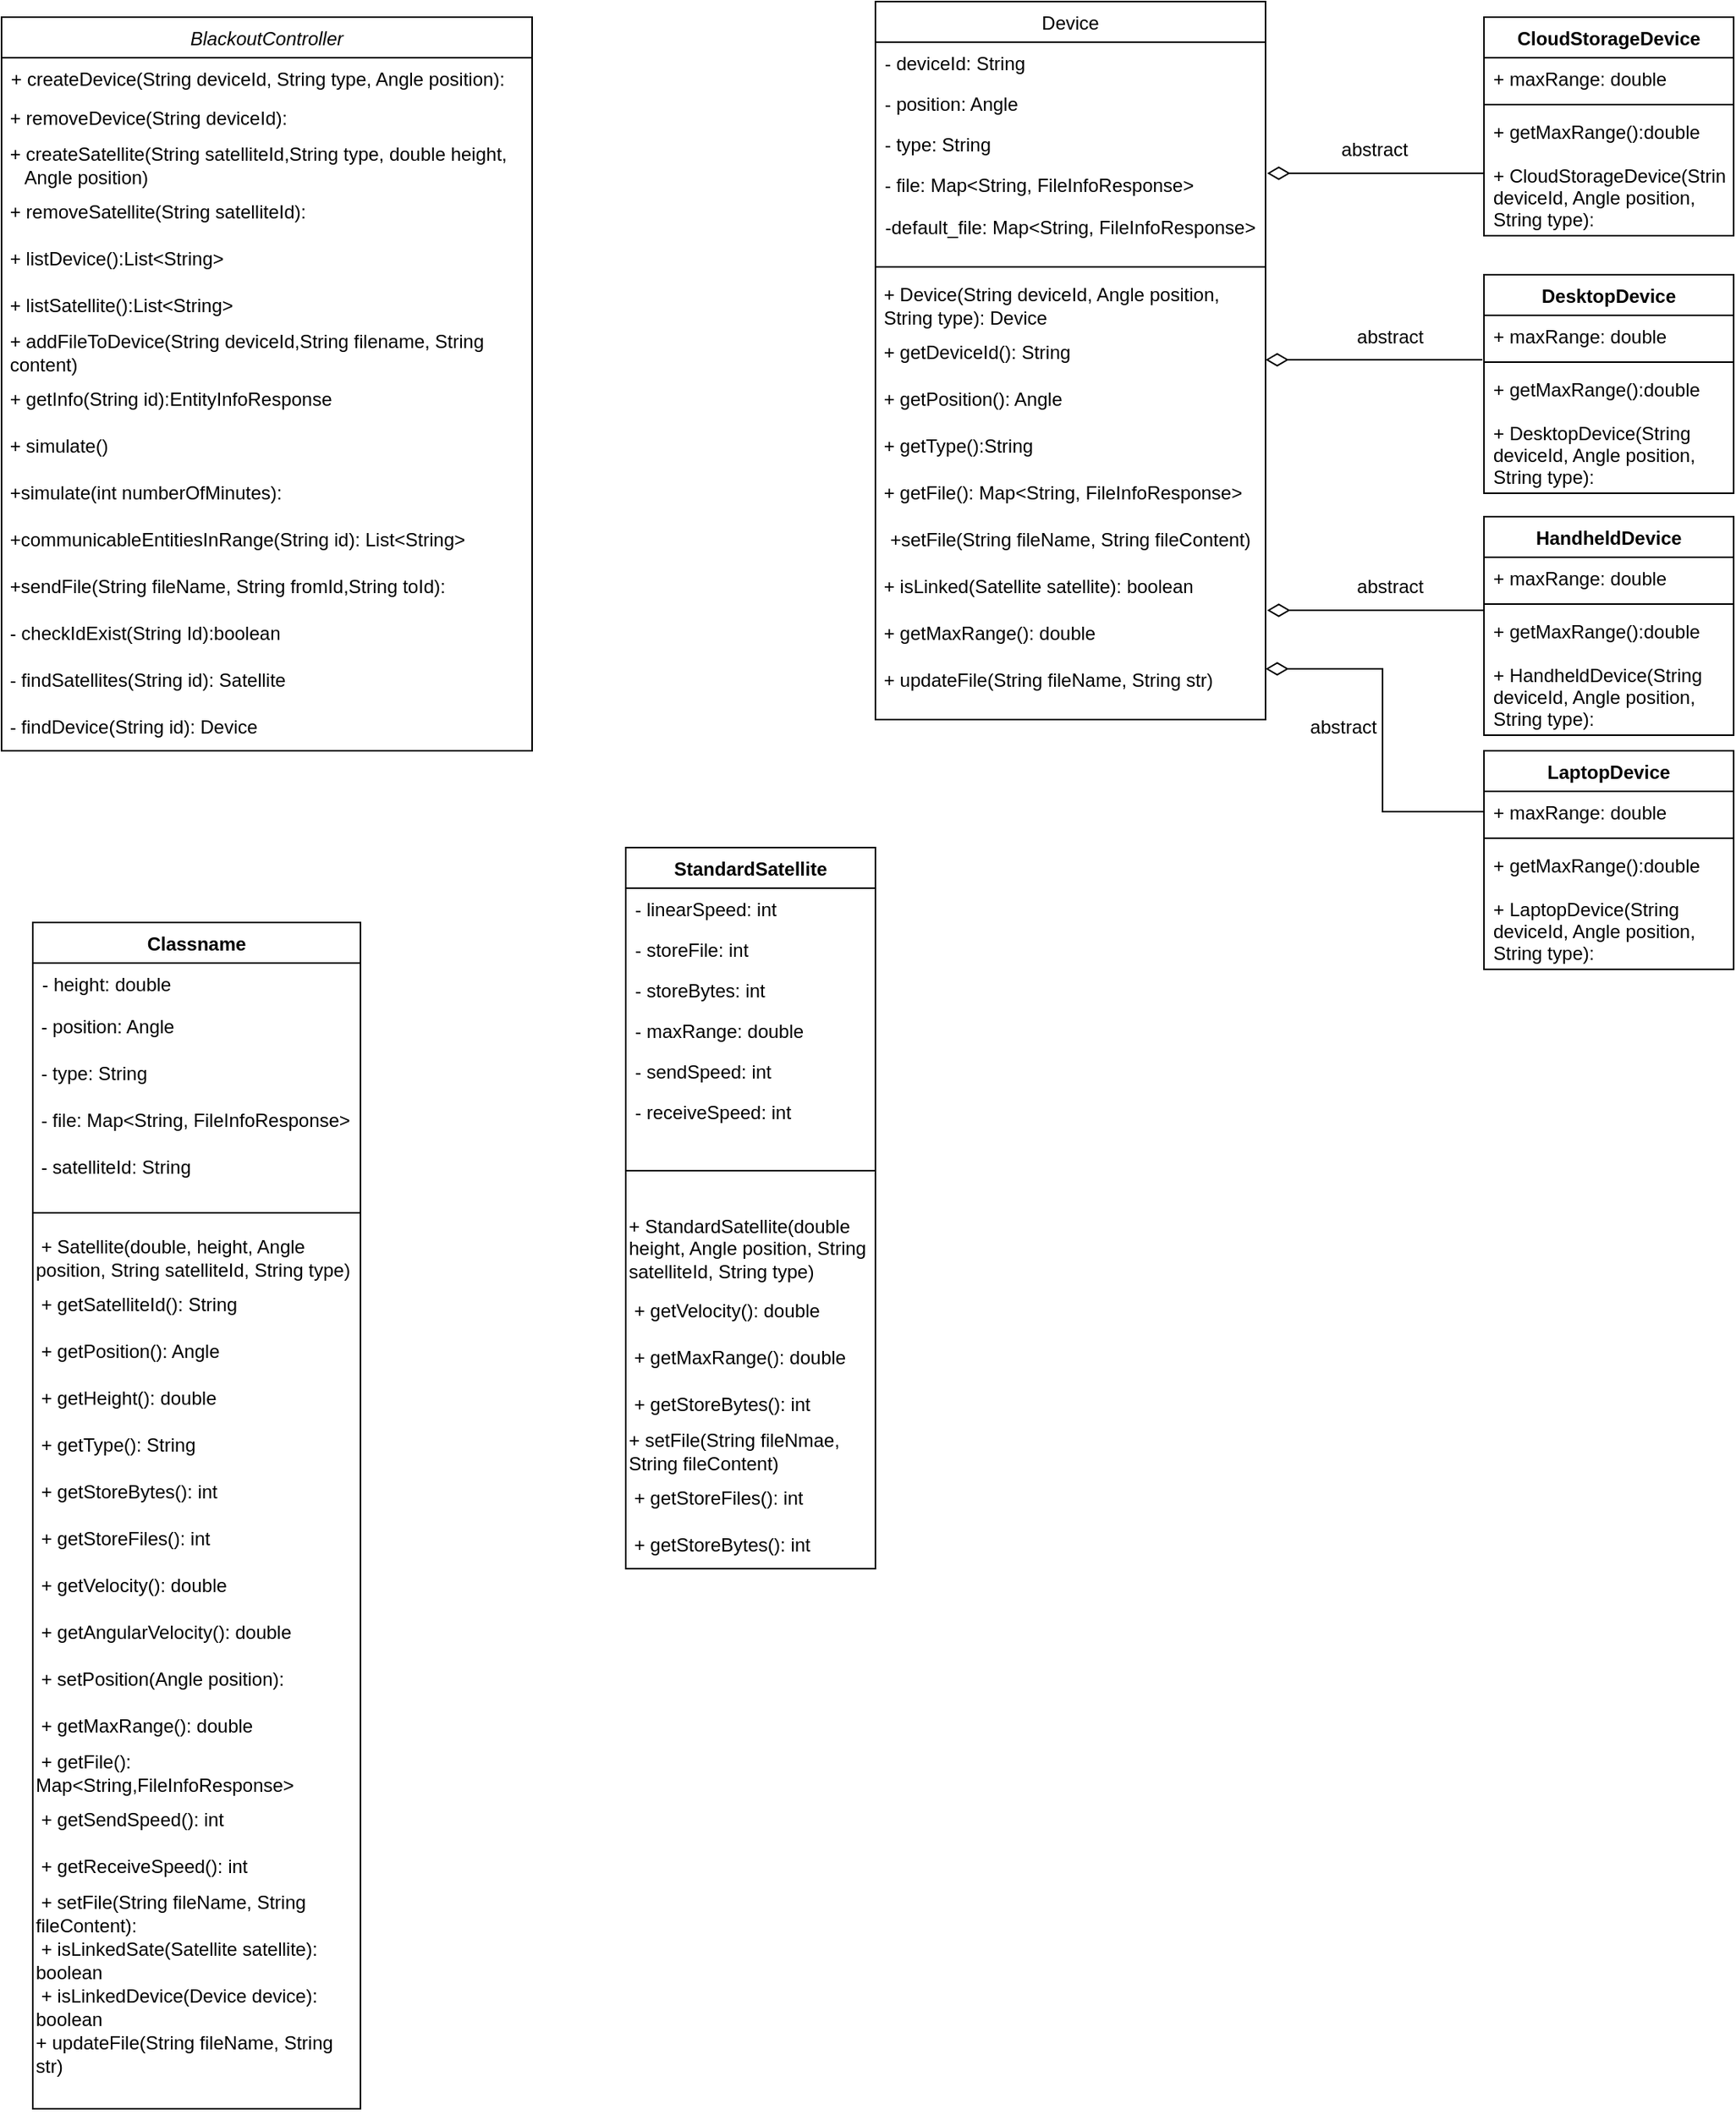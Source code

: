 <mxfile version="15.4.3" type="github">
  <diagram id="C5RBs43oDa-KdzZeNtuy" name="Page-1">
    <mxGraphModel dx="460" dy="792" grid="1" gridSize="10" guides="1" tooltips="1" connect="1" arrows="1" fold="1" page="1" pageScale="1" pageWidth="827" pageHeight="1169" math="0" shadow="0">
      <root>
        <mxCell id="WIyWlLk6GJQsqaUBKTNV-0" />
        <mxCell id="WIyWlLk6GJQsqaUBKTNV-1" parent="WIyWlLk6GJQsqaUBKTNV-0" />
        <mxCell id="zkfFHV4jXpPFQw0GAbJ--0" value="BlackoutController" style="swimlane;fontStyle=2;align=center;verticalAlign=top;childLayout=stackLayout;horizontal=1;startSize=26;horizontalStack=0;resizeParent=1;resizeLast=0;collapsible=1;marginBottom=0;rounded=0;shadow=0;strokeWidth=1;" parent="WIyWlLk6GJQsqaUBKTNV-1" vertex="1">
          <mxGeometry x="30" y="10" width="340" height="470" as="geometry">
            <mxRectangle x="230" y="140" width="160" height="26" as="alternateBounds" />
          </mxGeometry>
        </mxCell>
        <mxCell id="zkfFHV4jXpPFQw0GAbJ--2" value="+ createDevice(String deviceId, String type, Angle position):" style="text;align=left;verticalAlign=top;spacingLeft=4;spacingRight=4;overflow=hidden;rotatable=0;points=[[0,0.5],[1,0.5]];portConstraint=eastwest;rounded=0;shadow=0;html=0;" parent="zkfFHV4jXpPFQw0GAbJ--0" vertex="1">
          <mxGeometry y="26" width="340" height="24" as="geometry" />
        </mxCell>
        <mxCell id="e4m-j2ss9lmUibt1OsKQ-3" value="&amp;nbsp;+ removeDevice(String deviceId):" style="text;html=1;strokeColor=none;fillColor=none;align=left;verticalAlign=middle;whiteSpace=wrap;rounded=0;" vertex="1" parent="zkfFHV4jXpPFQw0GAbJ--0">
          <mxGeometry y="50" width="340" height="30" as="geometry" />
        </mxCell>
        <mxCell id="e4m-j2ss9lmUibt1OsKQ-4" value="&amp;nbsp;+ createSatellite(String satelliteId,String type, double height,&lt;br&gt;&amp;nbsp; &amp;nbsp; Angle position)" style="text;html=1;strokeColor=none;fillColor=none;align=left;verticalAlign=middle;whiteSpace=wrap;rounded=0;" vertex="1" parent="zkfFHV4jXpPFQw0GAbJ--0">
          <mxGeometry y="80" width="340" height="30" as="geometry" />
        </mxCell>
        <mxCell id="e4m-j2ss9lmUibt1OsKQ-5" value="&amp;nbsp;+ removeSatellite(String satelliteId):" style="text;html=1;strokeColor=none;fillColor=none;align=left;verticalAlign=middle;whiteSpace=wrap;rounded=0;" vertex="1" parent="zkfFHV4jXpPFQw0GAbJ--0">
          <mxGeometry y="110" width="340" height="30" as="geometry" />
        </mxCell>
        <mxCell id="e4m-j2ss9lmUibt1OsKQ-6" value="&amp;nbsp;+ listDevice():List&amp;lt;String&amp;gt;" style="text;html=1;strokeColor=none;fillColor=none;align=left;verticalAlign=middle;whiteSpace=wrap;rounded=0;" vertex="1" parent="zkfFHV4jXpPFQw0GAbJ--0">
          <mxGeometry y="140" width="340" height="30" as="geometry" />
        </mxCell>
        <mxCell id="e4m-j2ss9lmUibt1OsKQ-7" value="&amp;nbsp;+ listSatellite():List&amp;lt;String&amp;gt;" style="text;html=1;strokeColor=none;fillColor=none;align=left;verticalAlign=middle;whiteSpace=wrap;rounded=0;" vertex="1" parent="zkfFHV4jXpPFQw0GAbJ--0">
          <mxGeometry y="170" width="340" height="30" as="geometry" />
        </mxCell>
        <mxCell id="e4m-j2ss9lmUibt1OsKQ-8" value="&amp;nbsp;+ addFileToDevice(String deviceId,String filename, String&amp;nbsp; &amp;nbsp; &amp;nbsp; &amp;nbsp; &amp;nbsp;content)" style="text;html=1;strokeColor=none;fillColor=none;align=left;verticalAlign=middle;whiteSpace=wrap;rounded=0;" vertex="1" parent="zkfFHV4jXpPFQw0GAbJ--0">
          <mxGeometry y="200" width="340" height="30" as="geometry" />
        </mxCell>
        <mxCell id="e4m-j2ss9lmUibt1OsKQ-9" value="&amp;nbsp;+ getInfo(String id):EntityInfoResponse" style="text;html=1;strokeColor=none;fillColor=none;align=left;verticalAlign=middle;whiteSpace=wrap;rounded=0;" vertex="1" parent="zkfFHV4jXpPFQw0GAbJ--0">
          <mxGeometry y="230" width="340" height="30" as="geometry" />
        </mxCell>
        <mxCell id="e4m-j2ss9lmUibt1OsKQ-10" value="&amp;nbsp;+ simulate()" style="text;html=1;strokeColor=none;fillColor=none;align=left;verticalAlign=middle;whiteSpace=wrap;rounded=0;" vertex="1" parent="zkfFHV4jXpPFQw0GAbJ--0">
          <mxGeometry y="260" width="340" height="30" as="geometry" />
        </mxCell>
        <mxCell id="e4m-j2ss9lmUibt1OsKQ-11" value="&amp;nbsp;+simulate(int numberOfMinutes):" style="text;html=1;strokeColor=none;fillColor=none;align=left;verticalAlign=middle;whiteSpace=wrap;rounded=0;" vertex="1" parent="zkfFHV4jXpPFQw0GAbJ--0">
          <mxGeometry y="290" width="340" height="30" as="geometry" />
        </mxCell>
        <mxCell id="e4m-j2ss9lmUibt1OsKQ-12" value="&amp;nbsp;+communicableEntitiesInRange(String id): List&amp;lt;String&amp;gt;" style="text;html=1;strokeColor=none;fillColor=none;align=left;verticalAlign=middle;whiteSpace=wrap;rounded=0;" vertex="1" parent="zkfFHV4jXpPFQw0GAbJ--0">
          <mxGeometry y="320" width="340" height="30" as="geometry" />
        </mxCell>
        <mxCell id="e4m-j2ss9lmUibt1OsKQ-13" value="&amp;nbsp;+sendFile(String fileName, String fromId,String toId):" style="text;html=1;strokeColor=none;fillColor=none;align=left;verticalAlign=middle;whiteSpace=wrap;rounded=0;" vertex="1" parent="zkfFHV4jXpPFQw0GAbJ--0">
          <mxGeometry y="350" width="340" height="30" as="geometry" />
        </mxCell>
        <mxCell id="e4m-j2ss9lmUibt1OsKQ-14" value="&amp;nbsp;-&amp;nbsp;checkIdExist(String Id):boolean" style="text;html=1;strokeColor=none;fillColor=none;align=left;verticalAlign=middle;whiteSpace=wrap;rounded=0;" vertex="1" parent="zkfFHV4jXpPFQw0GAbJ--0">
          <mxGeometry y="380" width="340" height="30" as="geometry" />
        </mxCell>
        <mxCell id="e4m-j2ss9lmUibt1OsKQ-15" value="&amp;nbsp;- findSatellites(String id): Satellite" style="text;html=1;strokeColor=none;fillColor=none;align=left;verticalAlign=middle;whiteSpace=wrap;rounded=0;" vertex="1" parent="zkfFHV4jXpPFQw0GAbJ--0">
          <mxGeometry y="410" width="340" height="30" as="geometry" />
        </mxCell>
        <mxCell id="e4m-j2ss9lmUibt1OsKQ-16" value="&amp;nbsp;- findDevice(String id): Device" style="text;html=1;strokeColor=none;fillColor=none;align=left;verticalAlign=middle;whiteSpace=wrap;rounded=0;" vertex="1" parent="zkfFHV4jXpPFQw0GAbJ--0">
          <mxGeometry y="440" width="340" height="30" as="geometry" />
        </mxCell>
        <mxCell id="zkfFHV4jXpPFQw0GAbJ--17" value="Device" style="swimlane;fontStyle=0;align=center;verticalAlign=top;childLayout=stackLayout;horizontal=1;startSize=26;horizontalStack=0;resizeParent=1;resizeLast=0;collapsible=1;marginBottom=0;rounded=0;shadow=0;strokeWidth=1;" parent="WIyWlLk6GJQsqaUBKTNV-1" vertex="1">
          <mxGeometry x="590" width="250" height="460" as="geometry">
            <mxRectangle x="550" y="140" width="160" height="26" as="alternateBounds" />
          </mxGeometry>
        </mxCell>
        <mxCell id="zkfFHV4jXpPFQw0GAbJ--18" value="- deviceId: String" style="text;align=left;verticalAlign=top;spacingLeft=4;spacingRight=4;overflow=hidden;rotatable=0;points=[[0,0.5],[1,0.5]];portConstraint=eastwest;" parent="zkfFHV4jXpPFQw0GAbJ--17" vertex="1">
          <mxGeometry y="26" width="250" height="26" as="geometry" />
        </mxCell>
        <mxCell id="zkfFHV4jXpPFQw0GAbJ--19" value="- position: Angle" style="text;align=left;verticalAlign=top;spacingLeft=4;spacingRight=4;overflow=hidden;rotatable=0;points=[[0,0.5],[1,0.5]];portConstraint=eastwest;rounded=0;shadow=0;html=0;" parent="zkfFHV4jXpPFQw0GAbJ--17" vertex="1">
          <mxGeometry y="52" width="250" height="26" as="geometry" />
        </mxCell>
        <mxCell id="zkfFHV4jXpPFQw0GAbJ--21" value="- type: String" style="text;align=left;verticalAlign=top;spacingLeft=4;spacingRight=4;overflow=hidden;rotatable=0;points=[[0,0.5],[1,0.5]];portConstraint=eastwest;rounded=0;shadow=0;html=0;" parent="zkfFHV4jXpPFQw0GAbJ--17" vertex="1">
          <mxGeometry y="78" width="250" height="26" as="geometry" />
        </mxCell>
        <mxCell id="zkfFHV4jXpPFQw0GAbJ--22" value="- file: Map&lt;String, FileInfoResponse&gt;" style="text;align=left;verticalAlign=top;spacingLeft=4;spacingRight=4;overflow=hidden;rotatable=0;points=[[0,0.5],[1,0.5]];portConstraint=eastwest;rounded=0;shadow=0;html=0;" parent="zkfFHV4jXpPFQw0GAbJ--17" vertex="1">
          <mxGeometry y="104" width="250" height="26" as="geometry" />
        </mxCell>
        <mxCell id="e4m-j2ss9lmUibt1OsKQ-17" value="-default_file: Map&amp;lt;String, FileInfoResponse&amp;gt;" style="text;html=1;strokeColor=none;fillColor=none;align=center;verticalAlign=middle;whiteSpace=wrap;rounded=0;" vertex="1" parent="zkfFHV4jXpPFQw0GAbJ--17">
          <mxGeometry y="130" width="250" height="30" as="geometry" />
        </mxCell>
        <mxCell id="zkfFHV4jXpPFQw0GAbJ--23" value="" style="line;html=1;strokeWidth=1;align=left;verticalAlign=middle;spacingTop=-1;spacingLeft=3;spacingRight=3;rotatable=0;labelPosition=right;points=[];portConstraint=eastwest;" parent="zkfFHV4jXpPFQw0GAbJ--17" vertex="1">
          <mxGeometry y="160" width="250" height="20" as="geometry" />
        </mxCell>
        <mxCell id="e4m-j2ss9lmUibt1OsKQ-18" value="&amp;nbsp;+ Device(String deviceId, Angle position,&amp;nbsp; &amp;nbsp;String type): Device" style="text;html=1;strokeColor=none;fillColor=none;align=left;verticalAlign=middle;whiteSpace=wrap;rounded=0;" vertex="1" parent="zkfFHV4jXpPFQw0GAbJ--17">
          <mxGeometry y="180" width="250" height="30" as="geometry" />
        </mxCell>
        <mxCell id="e4m-j2ss9lmUibt1OsKQ-19" value="&amp;nbsp;+ getDeviceId(): String" style="text;html=1;strokeColor=none;fillColor=none;align=left;verticalAlign=middle;whiteSpace=wrap;rounded=0;" vertex="1" parent="zkfFHV4jXpPFQw0GAbJ--17">
          <mxGeometry y="210" width="250" height="30" as="geometry" />
        </mxCell>
        <mxCell id="e4m-j2ss9lmUibt1OsKQ-20" value="&amp;nbsp;+ getPosition(): Angle" style="text;html=1;strokeColor=none;fillColor=none;align=left;verticalAlign=middle;whiteSpace=wrap;rounded=0;" vertex="1" parent="zkfFHV4jXpPFQw0GAbJ--17">
          <mxGeometry y="240" width="250" height="30" as="geometry" />
        </mxCell>
        <mxCell id="e4m-j2ss9lmUibt1OsKQ-21" value="&amp;nbsp;+ getType():String" style="text;html=1;strokeColor=none;fillColor=none;align=left;verticalAlign=middle;whiteSpace=wrap;rounded=0;" vertex="1" parent="zkfFHV4jXpPFQw0GAbJ--17">
          <mxGeometry y="270" width="250" height="30" as="geometry" />
        </mxCell>
        <mxCell id="e4m-j2ss9lmUibt1OsKQ-22" value="&amp;nbsp;+ getFile(): Map&amp;lt;String, FileInfoResponse&amp;gt;" style="text;html=1;strokeColor=none;fillColor=none;align=left;verticalAlign=middle;whiteSpace=wrap;rounded=0;" vertex="1" parent="zkfFHV4jXpPFQw0GAbJ--17">
          <mxGeometry y="300" width="250" height="30" as="geometry" />
        </mxCell>
        <mxCell id="e4m-j2ss9lmUibt1OsKQ-23" value="+setFile(String fileName, String fileContent)" style="text;html=1;strokeColor=none;fillColor=none;align=center;verticalAlign=middle;whiteSpace=wrap;rounded=0;" vertex="1" parent="zkfFHV4jXpPFQw0GAbJ--17">
          <mxGeometry y="330" width="250" height="30" as="geometry" />
        </mxCell>
        <mxCell id="e4m-j2ss9lmUibt1OsKQ-24" value="&amp;nbsp;+ isLinked(Satellite satellite): boolean" style="text;html=1;strokeColor=none;fillColor=none;align=left;verticalAlign=middle;whiteSpace=wrap;rounded=0;" vertex="1" parent="zkfFHV4jXpPFQw0GAbJ--17">
          <mxGeometry y="360" width="250" height="30" as="geometry" />
        </mxCell>
        <mxCell id="e4m-j2ss9lmUibt1OsKQ-25" value="&amp;nbsp;+ getMaxRange(): double" style="text;html=1;strokeColor=none;fillColor=none;align=left;verticalAlign=middle;whiteSpace=wrap;rounded=0;" vertex="1" parent="zkfFHV4jXpPFQw0GAbJ--17">
          <mxGeometry y="390" width="250" height="30" as="geometry" />
        </mxCell>
        <mxCell id="e4m-j2ss9lmUibt1OsKQ-26" value="&amp;nbsp;+ updateFile(String fileName, String str)" style="text;html=1;strokeColor=none;fillColor=none;align=left;verticalAlign=middle;whiteSpace=wrap;rounded=0;" vertex="1" parent="zkfFHV4jXpPFQw0GAbJ--17">
          <mxGeometry y="420" width="250" height="30" as="geometry" />
        </mxCell>
        <mxCell id="e4m-j2ss9lmUibt1OsKQ-27" value="CloudStorageDevice" style="swimlane;fontStyle=1;align=center;verticalAlign=top;childLayout=stackLayout;horizontal=1;startSize=26;horizontalStack=0;resizeParent=1;resizeParentMax=0;resizeLast=0;collapsible=1;marginBottom=0;" vertex="1" parent="WIyWlLk6GJQsqaUBKTNV-1">
          <mxGeometry x="980" y="10" width="160" height="140" as="geometry" />
        </mxCell>
        <mxCell id="e4m-j2ss9lmUibt1OsKQ-28" value="+ maxRange: double" style="text;strokeColor=none;fillColor=none;align=left;verticalAlign=top;spacingLeft=4;spacingRight=4;overflow=hidden;rotatable=0;points=[[0,0.5],[1,0.5]];portConstraint=eastwest;" vertex="1" parent="e4m-j2ss9lmUibt1OsKQ-27">
          <mxGeometry y="26" width="160" height="26" as="geometry" />
        </mxCell>
        <mxCell id="e4m-j2ss9lmUibt1OsKQ-29" value="" style="line;strokeWidth=1;fillColor=none;align=left;verticalAlign=middle;spacingTop=-1;spacingLeft=3;spacingRight=3;rotatable=0;labelPosition=right;points=[];portConstraint=eastwest;" vertex="1" parent="e4m-j2ss9lmUibt1OsKQ-27">
          <mxGeometry y="52" width="160" height="8" as="geometry" />
        </mxCell>
        <mxCell id="e4m-j2ss9lmUibt1OsKQ-30" value="+ getMaxRange():double&#xa;&#xa;+ CloudStorageDevice(String &#xa;deviceId, Angle position, &#xa;String type): " style="text;strokeColor=none;fillColor=none;align=left;verticalAlign=top;spacingLeft=4;spacingRight=4;overflow=hidden;rotatable=0;points=[[0,0.5],[1,0.5]];portConstraint=eastwest;" vertex="1" parent="e4m-j2ss9lmUibt1OsKQ-27">
          <mxGeometry y="60" width="160" height="80" as="geometry" />
        </mxCell>
        <mxCell id="e4m-j2ss9lmUibt1OsKQ-31" value="DesktopDevice" style="swimlane;fontStyle=1;align=center;verticalAlign=top;childLayout=stackLayout;horizontal=1;startSize=26;horizontalStack=0;resizeParent=1;resizeParentMax=0;resizeLast=0;collapsible=1;marginBottom=0;" vertex="1" parent="WIyWlLk6GJQsqaUBKTNV-1">
          <mxGeometry x="980" y="175" width="160" height="140" as="geometry" />
        </mxCell>
        <mxCell id="e4m-j2ss9lmUibt1OsKQ-32" value="+ maxRange: double" style="text;strokeColor=none;fillColor=none;align=left;verticalAlign=top;spacingLeft=4;spacingRight=4;overflow=hidden;rotatable=0;points=[[0,0.5],[1,0.5]];portConstraint=eastwest;" vertex="1" parent="e4m-j2ss9lmUibt1OsKQ-31">
          <mxGeometry y="26" width="160" height="26" as="geometry" />
        </mxCell>
        <mxCell id="e4m-j2ss9lmUibt1OsKQ-33" value="" style="line;strokeWidth=1;fillColor=none;align=left;verticalAlign=middle;spacingTop=-1;spacingLeft=3;spacingRight=3;rotatable=0;labelPosition=right;points=[];portConstraint=eastwest;" vertex="1" parent="e4m-j2ss9lmUibt1OsKQ-31">
          <mxGeometry y="52" width="160" height="8" as="geometry" />
        </mxCell>
        <mxCell id="e4m-j2ss9lmUibt1OsKQ-34" value="+ getMaxRange():double&#xa;&#xa;+ DesktopDevice(String &#xa;deviceId, Angle position, &#xa;String type): " style="text;strokeColor=none;fillColor=none;align=left;verticalAlign=top;spacingLeft=4;spacingRight=4;overflow=hidden;rotatable=0;points=[[0,0.5],[1,0.5]];portConstraint=eastwest;" vertex="1" parent="e4m-j2ss9lmUibt1OsKQ-31">
          <mxGeometry y="60" width="160" height="80" as="geometry" />
        </mxCell>
        <mxCell id="e4m-j2ss9lmUibt1OsKQ-35" value="HandheldDevice" style="swimlane;fontStyle=1;align=center;verticalAlign=top;childLayout=stackLayout;horizontal=1;startSize=26;horizontalStack=0;resizeParent=1;resizeParentMax=0;resizeLast=0;collapsible=1;marginBottom=0;" vertex="1" parent="WIyWlLk6GJQsqaUBKTNV-1">
          <mxGeometry x="980" y="330" width="160" height="140" as="geometry" />
        </mxCell>
        <mxCell id="e4m-j2ss9lmUibt1OsKQ-36" value="+ maxRange: double" style="text;strokeColor=none;fillColor=none;align=left;verticalAlign=top;spacingLeft=4;spacingRight=4;overflow=hidden;rotatable=0;points=[[0,0.5],[1,0.5]];portConstraint=eastwest;" vertex="1" parent="e4m-j2ss9lmUibt1OsKQ-35">
          <mxGeometry y="26" width="160" height="26" as="geometry" />
        </mxCell>
        <mxCell id="e4m-j2ss9lmUibt1OsKQ-37" value="" style="line;strokeWidth=1;fillColor=none;align=left;verticalAlign=middle;spacingTop=-1;spacingLeft=3;spacingRight=3;rotatable=0;labelPosition=right;points=[];portConstraint=eastwest;" vertex="1" parent="e4m-j2ss9lmUibt1OsKQ-35">
          <mxGeometry y="52" width="160" height="8" as="geometry" />
        </mxCell>
        <mxCell id="e4m-j2ss9lmUibt1OsKQ-38" value="+ getMaxRange():double&#xa;&#xa;+ HandheldDevice(String &#xa;deviceId, Angle position, &#xa;String type): " style="text;strokeColor=none;fillColor=none;align=left;verticalAlign=top;spacingLeft=4;spacingRight=4;overflow=hidden;rotatable=0;points=[[0,0.5],[1,0.5]];portConstraint=eastwest;" vertex="1" parent="e4m-j2ss9lmUibt1OsKQ-35">
          <mxGeometry y="60" width="160" height="80" as="geometry" />
        </mxCell>
        <mxCell id="e4m-j2ss9lmUibt1OsKQ-39" value="LaptopDevice" style="swimlane;fontStyle=1;align=center;verticalAlign=top;childLayout=stackLayout;horizontal=1;startSize=26;horizontalStack=0;resizeParent=1;resizeParentMax=0;resizeLast=0;collapsible=1;marginBottom=0;" vertex="1" parent="WIyWlLk6GJQsqaUBKTNV-1">
          <mxGeometry x="980" y="480" width="160" height="140" as="geometry" />
        </mxCell>
        <mxCell id="e4m-j2ss9lmUibt1OsKQ-40" value="+ maxRange: double" style="text;strokeColor=none;fillColor=none;align=left;verticalAlign=top;spacingLeft=4;spacingRight=4;overflow=hidden;rotatable=0;points=[[0,0.5],[1,0.5]];portConstraint=eastwest;" vertex="1" parent="e4m-j2ss9lmUibt1OsKQ-39">
          <mxGeometry y="26" width="160" height="26" as="geometry" />
        </mxCell>
        <mxCell id="e4m-j2ss9lmUibt1OsKQ-41" value="" style="line;strokeWidth=1;fillColor=none;align=left;verticalAlign=middle;spacingTop=-1;spacingLeft=3;spacingRight=3;rotatable=0;labelPosition=right;points=[];portConstraint=eastwest;" vertex="1" parent="e4m-j2ss9lmUibt1OsKQ-39">
          <mxGeometry y="52" width="160" height="8" as="geometry" />
        </mxCell>
        <mxCell id="e4m-j2ss9lmUibt1OsKQ-42" value="+ getMaxRange():double&#xa;&#xa;+ LaptopDevice(String &#xa;deviceId, Angle position, &#xa;String type): " style="text;strokeColor=none;fillColor=none;align=left;verticalAlign=top;spacingLeft=4;spacingRight=4;overflow=hidden;rotatable=0;points=[[0,0.5],[1,0.5]];portConstraint=eastwest;" vertex="1" parent="e4m-j2ss9lmUibt1OsKQ-39">
          <mxGeometry y="60" width="160" height="80" as="geometry" />
        </mxCell>
        <mxCell id="e4m-j2ss9lmUibt1OsKQ-43" style="edgeStyle=orthogonalEdgeStyle;rounded=0;orthogonalLoop=1;jettySize=auto;html=1;exitX=0;exitY=0.5;exitDx=0;exitDy=0;entryX=1.004;entryY=0.231;entryDx=0;entryDy=0;entryPerimeter=0;endArrow=diamondThin;endFill=0;strokeWidth=1;endSize=12;" edge="1" parent="WIyWlLk6GJQsqaUBKTNV-1" source="e4m-j2ss9lmUibt1OsKQ-30" target="zkfFHV4jXpPFQw0GAbJ--22">
          <mxGeometry relative="1" as="geometry" />
        </mxCell>
        <mxCell id="e4m-j2ss9lmUibt1OsKQ-44" style="edgeStyle=orthogonalEdgeStyle;rounded=0;orthogonalLoop=1;jettySize=auto;html=1;exitX=0;exitY=0.5;exitDx=0;exitDy=0;entryX=1.004;entryY=0.231;entryDx=0;entryDy=0;entryPerimeter=0;endArrow=diamondThin;endFill=0;strokeWidth=1;endSize=12;" edge="1" parent="WIyWlLk6GJQsqaUBKTNV-1">
          <mxGeometry relative="1" as="geometry">
            <mxPoint x="979" y="229.5" as="sourcePoint" />
            <mxPoint x="840" y="229.506" as="targetPoint" />
          </mxGeometry>
        </mxCell>
        <mxCell id="e4m-j2ss9lmUibt1OsKQ-45" style="edgeStyle=orthogonalEdgeStyle;rounded=0;orthogonalLoop=1;jettySize=auto;html=1;exitX=0;exitY=0.5;exitDx=0;exitDy=0;entryX=1.004;entryY=0.231;entryDx=0;entryDy=0;entryPerimeter=0;endArrow=diamondThin;endFill=0;strokeWidth=1;endSize=12;" edge="1" parent="WIyWlLk6GJQsqaUBKTNV-1">
          <mxGeometry relative="1" as="geometry">
            <mxPoint x="980" y="390" as="sourcePoint" />
            <mxPoint x="841" y="390.006" as="targetPoint" />
          </mxGeometry>
        </mxCell>
        <mxCell id="e4m-j2ss9lmUibt1OsKQ-46" style="edgeStyle=orthogonalEdgeStyle;rounded=0;orthogonalLoop=1;jettySize=auto;html=1;exitX=0;exitY=0.5;exitDx=0;exitDy=0;entryX=1;entryY=0.25;entryDx=0;entryDy=0;endArrow=diamondThin;endFill=0;endSize=12;strokeWidth=1;" edge="1" parent="WIyWlLk6GJQsqaUBKTNV-1" source="e4m-j2ss9lmUibt1OsKQ-40" target="e4m-j2ss9lmUibt1OsKQ-26">
          <mxGeometry relative="1" as="geometry" />
        </mxCell>
        <mxCell id="e4m-j2ss9lmUibt1OsKQ-47" value="abstract" style="text;html=1;strokeColor=none;fillColor=none;align=center;verticalAlign=middle;whiteSpace=wrap;rounded=0;" vertex="1" parent="WIyWlLk6GJQsqaUBKTNV-1">
          <mxGeometry x="880" y="80" width="60" height="30" as="geometry" />
        </mxCell>
        <mxCell id="e4m-j2ss9lmUibt1OsKQ-48" value="abstract" style="text;html=1;strokeColor=none;fillColor=none;align=center;verticalAlign=middle;whiteSpace=wrap;rounded=0;" vertex="1" parent="WIyWlLk6GJQsqaUBKTNV-1">
          <mxGeometry x="890" y="200" width="60" height="30" as="geometry" />
        </mxCell>
        <mxCell id="e4m-j2ss9lmUibt1OsKQ-49" value="abstract" style="text;html=1;strokeColor=none;fillColor=none;align=center;verticalAlign=middle;whiteSpace=wrap;rounded=0;" vertex="1" parent="WIyWlLk6GJQsqaUBKTNV-1">
          <mxGeometry x="890" y="360" width="60" height="30" as="geometry" />
        </mxCell>
        <mxCell id="e4m-j2ss9lmUibt1OsKQ-50" value="abstract" style="text;html=1;strokeColor=none;fillColor=none;align=center;verticalAlign=middle;whiteSpace=wrap;rounded=0;" vertex="1" parent="WIyWlLk6GJQsqaUBKTNV-1">
          <mxGeometry x="860" y="450" width="60" height="30" as="geometry" />
        </mxCell>
        <mxCell id="e4m-j2ss9lmUibt1OsKQ-67" value="Classname" style="swimlane;fontStyle=1;align=center;verticalAlign=top;childLayout=stackLayout;horizontal=1;startSize=26;horizontalStack=0;resizeParent=1;resizeParentMax=0;resizeLast=0;collapsible=1;marginBottom=0;" vertex="1" parent="WIyWlLk6GJQsqaUBKTNV-1">
          <mxGeometry x="50" y="590" width="210" height="760" as="geometry" />
        </mxCell>
        <mxCell id="e4m-j2ss9lmUibt1OsKQ-71" value="- height: double" style="text;strokeColor=none;fillColor=none;align=left;verticalAlign=top;spacingLeft=4;spacingRight=4;overflow=hidden;rotatable=0;points=[[0,0.5],[1,0.5]];portConstraint=eastwest;" vertex="1" parent="e4m-j2ss9lmUibt1OsKQ-67">
          <mxGeometry y="26" width="210" height="26" as="geometry" />
        </mxCell>
        <mxCell id="e4m-j2ss9lmUibt1OsKQ-55" value="&amp;nbsp;- position: Angle" style="text;html=1;strokeColor=none;fillColor=none;align=left;verticalAlign=middle;whiteSpace=wrap;rounded=0;" vertex="1" parent="e4m-j2ss9lmUibt1OsKQ-67">
          <mxGeometry y="52" width="210" height="30" as="geometry" />
        </mxCell>
        <mxCell id="e4m-j2ss9lmUibt1OsKQ-72" value="&amp;nbsp;- type: String" style="text;html=1;strokeColor=none;fillColor=none;align=left;verticalAlign=middle;whiteSpace=wrap;rounded=0;" vertex="1" parent="e4m-j2ss9lmUibt1OsKQ-67">
          <mxGeometry y="82" width="210" height="30" as="geometry" />
        </mxCell>
        <mxCell id="e4m-j2ss9lmUibt1OsKQ-73" value="&amp;nbsp;- file: Map&amp;lt;String, FileInfoResponse&amp;gt;" style="text;html=1;strokeColor=none;fillColor=none;align=left;verticalAlign=middle;whiteSpace=wrap;rounded=0;" vertex="1" parent="e4m-j2ss9lmUibt1OsKQ-67">
          <mxGeometry y="112" width="210" height="30" as="geometry" />
        </mxCell>
        <mxCell id="e4m-j2ss9lmUibt1OsKQ-74" value="&amp;nbsp;- satelliteId: String" style="text;html=1;strokeColor=none;fillColor=none;align=left;verticalAlign=middle;whiteSpace=wrap;rounded=0;" vertex="1" parent="e4m-j2ss9lmUibt1OsKQ-67">
          <mxGeometry y="142" width="210" height="30" as="geometry" />
        </mxCell>
        <mxCell id="e4m-j2ss9lmUibt1OsKQ-69" value="" style="line;strokeWidth=1;fillColor=none;align=left;verticalAlign=middle;spacingTop=-1;spacingLeft=3;spacingRight=3;rotatable=0;labelPosition=right;points=[];portConstraint=eastwest;" vertex="1" parent="e4m-j2ss9lmUibt1OsKQ-67">
          <mxGeometry y="172" width="210" height="28" as="geometry" />
        </mxCell>
        <mxCell id="e4m-j2ss9lmUibt1OsKQ-75" value="&amp;nbsp;+ Satellite(double, height, Angle position, String satelliteId, String type)" style="text;html=1;strokeColor=none;fillColor=none;align=left;verticalAlign=middle;whiteSpace=wrap;rounded=0;" vertex="1" parent="e4m-j2ss9lmUibt1OsKQ-67">
          <mxGeometry y="200" width="210" height="30" as="geometry" />
        </mxCell>
        <mxCell id="e4m-j2ss9lmUibt1OsKQ-76" value="&amp;nbsp;+ getSatelliteId(): String" style="text;html=1;strokeColor=none;fillColor=none;align=left;verticalAlign=middle;whiteSpace=wrap;rounded=0;" vertex="1" parent="e4m-j2ss9lmUibt1OsKQ-67">
          <mxGeometry y="230" width="210" height="30" as="geometry" />
        </mxCell>
        <mxCell id="e4m-j2ss9lmUibt1OsKQ-77" value="&amp;nbsp;+ getPosition(): Angle" style="text;html=1;strokeColor=none;fillColor=none;align=left;verticalAlign=middle;whiteSpace=wrap;rounded=0;" vertex="1" parent="e4m-j2ss9lmUibt1OsKQ-67">
          <mxGeometry y="260" width="210" height="30" as="geometry" />
        </mxCell>
        <mxCell id="e4m-j2ss9lmUibt1OsKQ-78" value="&amp;nbsp;+ getHeight(): double" style="text;html=1;strokeColor=none;fillColor=none;align=left;verticalAlign=middle;whiteSpace=wrap;rounded=0;" vertex="1" parent="e4m-j2ss9lmUibt1OsKQ-67">
          <mxGeometry y="290" width="210" height="30" as="geometry" />
        </mxCell>
        <mxCell id="e4m-j2ss9lmUibt1OsKQ-79" value="&amp;nbsp;+ getType(): String" style="text;html=1;strokeColor=none;fillColor=none;align=left;verticalAlign=middle;whiteSpace=wrap;rounded=0;" vertex="1" parent="e4m-j2ss9lmUibt1OsKQ-67">
          <mxGeometry y="320" width="210" height="30" as="geometry" />
        </mxCell>
        <mxCell id="e4m-j2ss9lmUibt1OsKQ-80" value="&amp;nbsp;+ getStoreBytes(): int" style="text;html=1;strokeColor=none;fillColor=none;align=left;verticalAlign=middle;whiteSpace=wrap;rounded=0;" vertex="1" parent="e4m-j2ss9lmUibt1OsKQ-67">
          <mxGeometry y="350" width="210" height="30" as="geometry" />
        </mxCell>
        <mxCell id="e4m-j2ss9lmUibt1OsKQ-81" value="&amp;nbsp;+ getStoreFiles(): int" style="text;html=1;strokeColor=none;fillColor=none;align=left;verticalAlign=middle;whiteSpace=wrap;rounded=0;" vertex="1" parent="e4m-j2ss9lmUibt1OsKQ-67">
          <mxGeometry y="380" width="210" height="30" as="geometry" />
        </mxCell>
        <mxCell id="e4m-j2ss9lmUibt1OsKQ-82" value="&amp;nbsp;+ getVelocity(): double" style="text;html=1;strokeColor=none;fillColor=none;align=left;verticalAlign=middle;whiteSpace=wrap;rounded=0;" vertex="1" parent="e4m-j2ss9lmUibt1OsKQ-67">
          <mxGeometry y="410" width="210" height="30" as="geometry" />
        </mxCell>
        <mxCell id="e4m-j2ss9lmUibt1OsKQ-83" value="&amp;nbsp;+ getAngularVelocity(): double" style="text;html=1;strokeColor=none;fillColor=none;align=left;verticalAlign=middle;whiteSpace=wrap;rounded=0;" vertex="1" parent="e4m-j2ss9lmUibt1OsKQ-67">
          <mxGeometry y="440" width="210" height="30" as="geometry" />
        </mxCell>
        <mxCell id="e4m-j2ss9lmUibt1OsKQ-84" value="&amp;nbsp;+ setPosition(Angle position):" style="text;html=1;strokeColor=none;fillColor=none;align=left;verticalAlign=middle;whiteSpace=wrap;rounded=0;" vertex="1" parent="e4m-j2ss9lmUibt1OsKQ-67">
          <mxGeometry y="470" width="210" height="30" as="geometry" />
        </mxCell>
        <mxCell id="e4m-j2ss9lmUibt1OsKQ-85" value="&amp;nbsp;+ getMaxRange(): double" style="text;html=1;strokeColor=none;fillColor=none;align=left;verticalAlign=middle;whiteSpace=wrap;rounded=0;" vertex="1" parent="e4m-j2ss9lmUibt1OsKQ-67">
          <mxGeometry y="500" width="210" height="30" as="geometry" />
        </mxCell>
        <mxCell id="e4m-j2ss9lmUibt1OsKQ-87" value="&amp;nbsp;+ getFile(): Map&amp;lt;String,FileInfoResponse&amp;gt;" style="text;html=1;strokeColor=none;fillColor=none;align=left;verticalAlign=middle;whiteSpace=wrap;rounded=0;" vertex="1" parent="e4m-j2ss9lmUibt1OsKQ-67">
          <mxGeometry y="530" width="210" height="30" as="geometry" />
        </mxCell>
        <mxCell id="e4m-j2ss9lmUibt1OsKQ-88" value="&amp;nbsp;+ getSendSpeed(): int" style="text;html=1;strokeColor=none;fillColor=none;align=left;verticalAlign=middle;whiteSpace=wrap;rounded=0;" vertex="1" parent="e4m-j2ss9lmUibt1OsKQ-67">
          <mxGeometry y="560" width="210" height="30" as="geometry" />
        </mxCell>
        <mxCell id="e4m-j2ss9lmUibt1OsKQ-89" value="&amp;nbsp;+ getReceiveSpeed(): int" style="text;html=1;strokeColor=none;fillColor=none;align=left;verticalAlign=middle;whiteSpace=wrap;rounded=0;" vertex="1" parent="e4m-j2ss9lmUibt1OsKQ-67">
          <mxGeometry y="590" width="210" height="30" as="geometry" />
        </mxCell>
        <mxCell id="e4m-j2ss9lmUibt1OsKQ-90" value="&amp;nbsp;+ setFile(String fileName, String fileContent):" style="text;html=1;strokeColor=none;fillColor=none;align=left;verticalAlign=middle;whiteSpace=wrap;rounded=0;" vertex="1" parent="e4m-j2ss9lmUibt1OsKQ-67">
          <mxGeometry y="620" width="210" height="30" as="geometry" />
        </mxCell>
        <mxCell id="e4m-j2ss9lmUibt1OsKQ-91" value="&amp;nbsp;+ isLinkedSate(Satellite satellite): boolean" style="text;html=1;strokeColor=none;fillColor=none;align=left;verticalAlign=middle;whiteSpace=wrap;rounded=0;" vertex="1" parent="e4m-j2ss9lmUibt1OsKQ-67">
          <mxGeometry y="650" width="210" height="30" as="geometry" />
        </mxCell>
        <mxCell id="e4m-j2ss9lmUibt1OsKQ-93" value="&amp;nbsp;+ isLinkedDevice(Device device): boolean" style="text;html=1;strokeColor=none;fillColor=none;align=left;verticalAlign=middle;whiteSpace=wrap;rounded=0;" vertex="1" parent="e4m-j2ss9lmUibt1OsKQ-67">
          <mxGeometry y="680" width="210" height="30" as="geometry" />
        </mxCell>
        <mxCell id="e4m-j2ss9lmUibt1OsKQ-94" value="+ updateFile(String fileName, String str)" style="text;html=1;strokeColor=none;fillColor=none;align=left;verticalAlign=middle;whiteSpace=wrap;rounded=0;" vertex="1" parent="e4m-j2ss9lmUibt1OsKQ-67">
          <mxGeometry y="710" width="210" height="30" as="geometry" />
        </mxCell>
        <mxCell id="e4m-j2ss9lmUibt1OsKQ-68" value="&#xa;&#xa;&#xa;" style="text;strokeColor=none;fillColor=none;align=left;verticalAlign=top;spacingLeft=4;spacingRight=4;overflow=hidden;rotatable=0;points=[[0,0.5],[1,0.5]];portConstraint=eastwest;" vertex="1" parent="e4m-j2ss9lmUibt1OsKQ-67">
          <mxGeometry y="740" width="210" height="20" as="geometry" />
        </mxCell>
        <mxCell id="e4m-j2ss9lmUibt1OsKQ-95" value="StandardSatellite" style="swimlane;fontStyle=1;align=center;verticalAlign=top;childLayout=stackLayout;horizontal=1;startSize=26;horizontalStack=0;resizeParent=1;resizeParentMax=0;resizeLast=0;collapsible=1;marginBottom=0;" vertex="1" parent="WIyWlLk6GJQsqaUBKTNV-1">
          <mxGeometry x="430" y="542" width="160" height="462" as="geometry" />
        </mxCell>
        <mxCell id="e4m-j2ss9lmUibt1OsKQ-96" value="- linearSpeed: int" style="text;strokeColor=none;fillColor=none;align=left;verticalAlign=top;spacingLeft=4;spacingRight=4;overflow=hidden;rotatable=0;points=[[0,0.5],[1,0.5]];portConstraint=eastwest;" vertex="1" parent="e4m-j2ss9lmUibt1OsKQ-95">
          <mxGeometry y="26" width="160" height="26" as="geometry" />
        </mxCell>
        <mxCell id="e4m-j2ss9lmUibt1OsKQ-99" value="- storeFile: int" style="text;strokeColor=none;fillColor=none;align=left;verticalAlign=top;spacingLeft=4;spacingRight=4;overflow=hidden;rotatable=0;points=[[0,0.5],[1,0.5]];portConstraint=eastwest;" vertex="1" parent="e4m-j2ss9lmUibt1OsKQ-95">
          <mxGeometry y="52" width="160" height="26" as="geometry" />
        </mxCell>
        <mxCell id="e4m-j2ss9lmUibt1OsKQ-100" value="- storeBytes: int" style="text;strokeColor=none;fillColor=none;align=left;verticalAlign=top;spacingLeft=4;spacingRight=4;overflow=hidden;rotatable=0;points=[[0,0.5],[1,0.5]];portConstraint=eastwest;" vertex="1" parent="e4m-j2ss9lmUibt1OsKQ-95">
          <mxGeometry y="78" width="160" height="26" as="geometry" />
        </mxCell>
        <mxCell id="e4m-j2ss9lmUibt1OsKQ-101" value="- maxRange: double" style="text;strokeColor=none;fillColor=none;align=left;verticalAlign=top;spacingLeft=4;spacingRight=4;overflow=hidden;rotatable=0;points=[[0,0.5],[1,0.5]];portConstraint=eastwest;" vertex="1" parent="e4m-j2ss9lmUibt1OsKQ-95">
          <mxGeometry y="104" width="160" height="26" as="geometry" />
        </mxCell>
        <mxCell id="e4m-j2ss9lmUibt1OsKQ-102" value="- sendSpeed: int" style="text;strokeColor=none;fillColor=none;align=left;verticalAlign=top;spacingLeft=4;spacingRight=4;overflow=hidden;rotatable=0;points=[[0,0.5],[1,0.5]];portConstraint=eastwest;" vertex="1" parent="e4m-j2ss9lmUibt1OsKQ-95">
          <mxGeometry y="130" width="160" height="26" as="geometry" />
        </mxCell>
        <mxCell id="e4m-j2ss9lmUibt1OsKQ-103" value="- receiveSpeed: int" style="text;strokeColor=none;fillColor=none;align=left;verticalAlign=top;spacingLeft=4;spacingRight=4;overflow=hidden;rotatable=0;points=[[0,0.5],[1,0.5]];portConstraint=eastwest;" vertex="1" parent="e4m-j2ss9lmUibt1OsKQ-95">
          <mxGeometry y="156" width="160" height="26" as="geometry" />
        </mxCell>
        <mxCell id="e4m-j2ss9lmUibt1OsKQ-97" value="" style="line;strokeWidth=1;fillColor=none;align=left;verticalAlign=middle;spacingTop=-1;spacingLeft=3;spacingRight=3;rotatable=0;labelPosition=right;points=[];portConstraint=eastwest;" vertex="1" parent="e4m-j2ss9lmUibt1OsKQ-95">
          <mxGeometry y="182" width="160" height="50" as="geometry" />
        </mxCell>
        <mxCell id="e4m-j2ss9lmUibt1OsKQ-104" value="+ StandardSatellite(double height, Angle position, String satelliteId, String type)" style="text;html=1;strokeColor=none;fillColor=none;align=left;verticalAlign=middle;whiteSpace=wrap;rounded=0;" vertex="1" parent="e4m-j2ss9lmUibt1OsKQ-95">
          <mxGeometry y="232" width="160" height="50" as="geometry" />
        </mxCell>
        <mxCell id="e4m-j2ss9lmUibt1OsKQ-105" value="&amp;nbsp;+ getVelocity(): double" style="text;html=1;strokeColor=none;fillColor=none;align=left;verticalAlign=middle;whiteSpace=wrap;rounded=0;" vertex="1" parent="e4m-j2ss9lmUibt1OsKQ-95">
          <mxGeometry y="282" width="160" height="30" as="geometry" />
        </mxCell>
        <mxCell id="e4m-j2ss9lmUibt1OsKQ-106" value="&amp;nbsp;+ getMaxRange(): double" style="text;html=1;strokeColor=none;fillColor=none;align=left;verticalAlign=middle;whiteSpace=wrap;rounded=0;" vertex="1" parent="e4m-j2ss9lmUibt1OsKQ-95">
          <mxGeometry y="312" width="160" height="30" as="geometry" />
        </mxCell>
        <mxCell id="e4m-j2ss9lmUibt1OsKQ-107" value="&amp;nbsp;+ getStoreBytes(): int" style="text;html=1;strokeColor=none;fillColor=none;align=left;verticalAlign=middle;whiteSpace=wrap;rounded=0;" vertex="1" parent="e4m-j2ss9lmUibt1OsKQ-95">
          <mxGeometry y="342" width="160" height="30" as="geometry" />
        </mxCell>
        <mxCell id="e4m-j2ss9lmUibt1OsKQ-109" value="+ setFile(String fileNmae, String fileContent)" style="text;html=1;strokeColor=none;fillColor=none;align=left;verticalAlign=middle;whiteSpace=wrap;rounded=0;" vertex="1" parent="e4m-j2ss9lmUibt1OsKQ-95">
          <mxGeometry y="372" width="160" height="30" as="geometry" />
        </mxCell>
        <mxCell id="e4m-j2ss9lmUibt1OsKQ-110" value="&amp;nbsp;+ getStoreFiles(): int" style="text;html=1;strokeColor=none;fillColor=none;align=left;verticalAlign=middle;whiteSpace=wrap;rounded=0;" vertex="1" parent="e4m-j2ss9lmUibt1OsKQ-95">
          <mxGeometry y="402" width="160" height="30" as="geometry" />
        </mxCell>
        <mxCell id="e4m-j2ss9lmUibt1OsKQ-111" value="&amp;nbsp;+ getStoreBytes(): int" style="text;html=1;strokeColor=none;fillColor=none;align=left;verticalAlign=middle;whiteSpace=wrap;rounded=0;" vertex="1" parent="e4m-j2ss9lmUibt1OsKQ-95">
          <mxGeometry y="432" width="160" height="30" as="geometry" />
        </mxCell>
      </root>
    </mxGraphModel>
  </diagram>
</mxfile>
